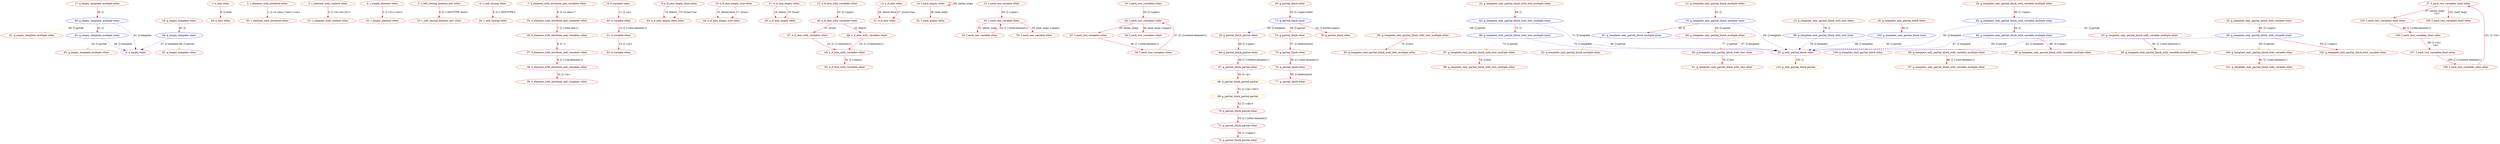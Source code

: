 digraph {
    0 [ label = "0: a_empty other" color = red]
    1 [ label = "1: b_text other" color = red]
    2 [ label = "2: c_element_with_attribute other" color = red]
    3 [ label = "3: c_element_with_content other" color = red]
    4 [ label = "4: c_empty_element other" color = red]
    5 [ label = "5: c_self_closing_boolean_attr other" color = red]
    6 [ label = "6: c_self_closing other" color = red]
    7 [ label = "7: d_element_with_attribute_and_variables other" color = red]
    8 [ label = "8: d_variable other" color = red]
    9 [ label = "9: e_if_else_empty_false other" color = red]
    10 [ label = "10: e_if_else_empty_true other" color = red]
    11 [ label = "11: e_if_else_empty other" color = red]
    12 [ label = "12: e_if_else_with_variables other" color = red]
    13 [ label = "13: e_if_else other" color = red]
    14 [ label = "14: f_each_empty other" color = red]
    15 [ label = "15: f_each_one_variable other" color = red]
    16 [ label = "16: f_each_two_variables other" color = red]
    17 [ label = "17: g_empty_template_multiple other" color = red]
    18 [ label = "18: g_empty_template other" color = red]
    19 [ label = "19: g_partial_block_partial other" color = red]
    20 [ label = "20: g_partial_block other" color = red]
    21 [ label = "21: g_template_only_partial_block_multiple other" color = red]
    22 [ label = "22: g_template_only_partial_block_with_text_multiple other" color = red]
    23 [ label = "23: g_template_only_partial_block_with_text other" color = red]
    24 [ label = "24: g_template_only_partial_block_with_variable_multiple other" color = red]
    25 [ label = "25: g_template_only_partial_block_with_variable other" color = red]
    26 [ label = "26: g_template_only_partial_block other" color = red]
    27 [ label = "27: f_each_two_variables_html other" color = red]
    28 [ label = "28: g_only_partial_block other" color = red]
    29 [ label = "29: b_text other" color = red]
    30 [ label = "30: c_element_with_attribute other" color = red]
    31 [ label = "31: c_element_with_content other" color = red]
    32 [ label = "32: c_empty_element other" color = red]
    33 [ label = "33: c_self_closing_boolean_attr other" color = red]
    34 [ label = "34: c_self_closing other" color = red]
    35 [ label = "35: d_element_with_attribute_and_variables other" color = red]
    36 [ label = "36: d_element_with_attribute_and_variables other" color = red]
    37 [ label = "37: d_element_with_attribute_and_variables other" color = red]
    38 [ label = "38: d_element_with_attribute_and_variables other" color = red]
    39 [ label = "39: d_element_with_attribute_and_variables other" color = red]
    40 [ label = "40: d_variable other" color = red]
    41 [ label = "41: d_variable other" color = red]
    42 [ label = "42: d_variable other" color = red]
    43 [ label = "43: e_if_else_empty_false other" color = red]
    44 [ label = "44: e_if_else_empty_true other" color = red]
    45 [ label = "45: e_if_else_empty other" color = red]
    46 [ label = "46: e_if_else_with_variables other" color = red]
    47 [ label = "47: e_if_else_with_variables other" color = red]
    48 [ label = "48: e_if_else_with_variables other" color = red]
    49 [ label = "49: e_if_else_with_variables other" color = red]
    50 [ label = "50: e_if_else_with_variables other" color = red]
    51 [ label = "51: e_if_else other" color = red]
    52 [ label = "52: f_each_empty other" color = red]
    53 [ label = "53: f_each_one_variable other" color = red]
    54 [ label = "54: f_each_one_variable other" color = red]
    55 [ label = "55: f_each_one_variable other" color = red]
    56 [ label = "56: f_each_two_variables other" color = red]
    57 [ label = "57: f_each_two_variables other" color = red]
    58 [ label = "58: f_each_two_variables other" color = red]
    59 [ label = "59: f_each_two_variables other" color = red]
    60 [ label = "60: g_empty_template_multiple inner" color = blue]
    61 [ label = "61: g_empty_template_multiple other" color = red]
    62 [ label = "62: g_empty_template_multiple inner" color = blue]
    63 [ label = "63: g_empty_template_multiple other" color = red]
    64 [ label = "64: g_empty_template inner" color = blue]
    65 [ label = "65: g_empty_template other" color = red]
    66 [ label = "66: g_partial_block_partial other" color = red]
    67 [ label = "67: g_partial_block_partial other" color = red]
    68 [ label = "68: g_partial_block_partial partial" color = orange]
    69 [ label = "69: g_partial_block_partial partial" color = orange]
    70 [ label = "70: g_partial_block_partial other" color = red]
    71 [ label = "71: g_partial_block_partial other" color = red]
    72 [ label = "72: g_partial_block_partial other" color = red]
    73 [ label = "73: g_partial_block inner" color = blue]
    74 [ label = "74: g_partial_block other" color = red]
    75 [ label = "75: g_partial_block other" color = red]
    76 [ label = "76: g_partial_block other" color = red]
    77 [ label = "77: g_partial_block other" color = red]
    78 [ label = "78: g_partial_block other" color = red]
    79 [ label = "79: g_template_only_partial_block_multiple inner" color = blue]
    80 [ label = "80: g_template_only_partial_block_multiple other" color = red]
    81 [ label = "81: g_template_only_partial_block_multiple inner" color = blue]
    82 [ label = "82: g_template_only_partial_block_multiple other" color = red]
    83 [ label = "83: g_template_only_partial_block_with_text_multiple inner" color = blue]
    84 [ label = "84: g_template_only_partial_block_with_text_multiple other" color = red]
    85 [ label = "85: g_template_only_partial_block_with_text_multiple other" color = red]
    86 [ label = "86: g_template_only_partial_block_with_text_multiple inner" color = blue]
    87 [ label = "87: g_template_only_partial_block_with_text_multiple other" color = red]
    88 [ label = "88: g_template_only_partial_block_with_text_multiple other" color = red]
    89 [ label = "89: g_template_only_partial_block_with_text inner" color = blue]
    90 [ label = "90: g_template_only_partial_block_with_text other" color = red]
    91 [ label = "91: g_template_only_partial_block_with_text other" color = red]
    92 [ label = "92: g_template_only_partial_block_with_variable_multiple inner" color = blue]
    93 [ label = "93: g_template_only_partial_block_with_variable_multiple other" color = red]
    94 [ label = "94: g_template_only_partial_block_with_variable_multiple other" color = red]
    95 [ label = "95: g_template_only_partial_block_with_variable_multiple inner" color = blue]
    96 [ label = "96: g_template_only_partial_block_with_variable_multiple other" color = red]
    97 [ label = "97: g_template_only_partial_block_with_variable_multiple other" color = red]
    98 [ label = "98: g_template_only_partial_block_with_variable_multiple other" color = red]
    99 [ label = "99: g_template_only_partial_block_with_variable inner" color = blue]
    100 [ label = "100: g_template_only_partial_block_with_variable other" color = red]
    101 [ label = "101: g_template_only_partial_block_with_variable other" color = red]
    102 [ label = "102: g_template_only_partial_block_with_variable other" color = red]
    103 [ label = "103: g_template_only_partial_block inner" color = blue]
    104 [ label = "104: g_template_only_partial_block other" color = red]
    105 [ label = "105: f_each_two_variables_html other" color = red]
    106 [ label = "106: f_each_two_variables_html other" color = red]
    107 [ label = "107: f_each_two_variables_html other" color = red]
    108 [ label = "108: f_each_two_variables_html other" color = red]
    109 [ label = "109: f_each_two_variables_html other" color = red]
    110 [ label = "110: g_only_partial_block partial" color = orange]
    1 -> 29 [ label = "0: [] hello" color = red]
    2 -> 30 [ label = "1: [] <a class=\"test\"></a>" color = red]
    3 -> 31 [ label = "2: [] <h1>hi</h1>" color = red]
    4 -> 32 [ label = "3: [] <h1></h1>" color = red]
    5 -> 33 [ label = "4: [] <!DOCTYPE html>" color = red]
    6 -> 34 [ label = "5: [] <!DOCTYPE>" color = red]
    7 -> 35 [ label = "6: [] <a class=\"" color = red]
    35 -> 36 [ label = "7: [] {{test:attr}}" color = red]
    36 -> 37 [ label = "8: [] \">" color = red]
    37 -> 38 [ label = "9: [] {{var:element}}" color = red]
    38 -> 39 [ label = "10: [] </a>" color = red]
    8 -> 40 [ label = "11: [] <p>" color = red]
    40 -> 41 [ label = "12: [] {{test:element}}" color = red]
    41 -> 42 [ label = "13: [] </p>" color = red]
    9 -> 43 [ label = "14: [false] " color = red]
    9 -> 43 [ label = "15: [true] true" color = red]
    10 -> 44 [ label = "16: [false] false" color = red]
    10 -> 44 [ label = "17: [true] " color = red]
    11 -> 45 [ label = "18: [false] " color = red]
    11 -> 45 [ label = "19: [true] " color = red]
    12 -> 46 [ label = "20: [] <span>" color = red]
    46 -> 47 [ label = "21: [true] " color = red]
    46 -> 48 [ label = "22: [false] " color = red]
    47 -> 49 [ label = "23: [] {{t:element}}" color = red]
    48 -> 49 [ label = "24: [] {{f:element}}" color = red]
    49 -> 50 [ label = "25: [] </span>" color = red]
    13 -> 51 [ label = "26: [false] false" color = red]
    13 -> 51 [ label = "27: [true] true" color = red]
    14 -> 14 [ label = "28: [enter_loop] " color = red]
    14 -> 52 [ label = "29: [end_loop] " color = red]
    15 -> 53 [ label = "30: [] <span>" color = red]
    53 -> 54 [ label = "31: [enter_loop] " color = red]
    54 -> 53 [ label = "32: [] {{title:element}}" color = red]
    53 -> 55 [ label = "33: [end_loop] </span>" color = red]
    16 -> 56 [ label = "34: [] <span>" color = red]
    56 -> 57 [ label = "35: [enter_loop] " color = red]
    57 -> 58 [ label = "36: [] {{title:element}}" color = red]
    58 -> 56 [ label = "37: [] {{content:element}}" color = red]
    56 -> 59 [ label = "38: [end_loop] </span>" color = red]
    17 -> 60 [ label = "39: [] " color = red]
    60 -> 61 [ label = "40: [] partial" style = dashed color = orange]
    60 -> 0 [ label = "41: [] template" style = dashed color = blue]
    60 -> 62 [ label = "42: [] " color = red]
    62 -> 63 [ label = "43: [] partial" style = dashed color = orange]
    62 -> 0 [ label = "44: [] template" style = dashed color = blue]
    18 -> 64 [ label = "45: [] " color = red]
    64 -> 65 [ label = "46: [] partial" style = dashed color = orange]
    64 -> 0 [ label = "47: [] template" style = dashed color = blue]
    19 -> 66 [ label = "48: [] <span>" color = red]
    66 -> 67 [ label = "49: [] {{before:element}}" color = red]
    67 -> 68 [ label = "50: [] <p>" color = red]
    68 -> 69 [ label = "51: [] </p><div>" color = red]
    69 -> 70 [ label = "52: [] </div>" color = red]
    70 -> 71 [ label = "53: [] {{after:element}}" color = red]
    71 -> 72 [ label = "54: [] </span>" color = red]
    20 -> 73 [ label = "55: [] <span>hello" color = red]
    73 -> 74 [ label = "56: [] partial" style = dashed color = orange]
    74 -> 75 [ label = "57: [] childrenstart" color = red]
    75 -> 76 [ label = "58: [] {{test:element}}" color = red]
    76 -> 77 [ label = "59: [] childrenend" color = red]
    73 -> 19 [ label = "60: [] template" style = dashed color = blue]
    73 -> 78 [ label = "61: [] world</span>" color = red]
    21 -> 79 [ label = "62: [] " color = red]
    79 -> 80 [ label = "63: [] partial" style = dashed color = orange]
    79 -> 28 [ label = "64: [] template" style = dashed color = blue]
    79 -> 81 [ label = "65: [] " color = red]
    81 -> 82 [ label = "66: [] partial" style = dashed color = orange]
    81 -> 28 [ label = "67: [] template" style = dashed color = blue]
    22 -> 83 [ label = "68: [] " color = red]
    83 -> 84 [ label = "69: [] partial" style = dashed color = orange]
    84 -> 85 [ label = "70: [] test" color = red]
    83 -> 28 [ label = "71: [] template" style = dashed color = blue]
    83 -> 86 [ label = "72: [] " color = red]
    86 -> 87 [ label = "73: [] partial" style = dashed color = orange]
    87 -> 88 [ label = "74: [] test" color = red]
    86 -> 28 [ label = "75: [] template" style = dashed color = blue]
    23 -> 89 [ label = "76: [] " color = red]
    89 -> 90 [ label = "77: [] partial" style = dashed color = orange]
    90 -> 91 [ label = "78: [] test" color = red]
    89 -> 28 [ label = "79: [] template" style = dashed color = blue]
    24 -> 92 [ label = "80: [] <span>" color = red]
    92 -> 93 [ label = "81: [] partial" style = dashed color = orange]
    93 -> 94 [ label = "82: [] {{test:element}}" color = red]
    92 -> 28 [ label = "83: [] template" style = dashed color = blue]
    92 -> 95 [ label = "84: [] " color = red]
    95 -> 96 [ label = "85: [] partial" style = dashed color = orange]
    96 -> 97 [ label = "86: [] {{test:element}}" color = red]
    95 -> 28 [ label = "87: [] template" style = dashed color = blue]
    95 -> 98 [ label = "88: [] </span>" color = red]
    25 -> 99 [ label = "89: [] <span>" color = red]
    99 -> 100 [ label = "90: [] partial" style = dashed color = orange]
    100 -> 101 [ label = "91: [] {{test:element}}" color = red]
    99 -> 28 [ label = "92: [] template" style = dashed color = blue]
    99 -> 102 [ label = "93: [] </span>" color = red]
    26 -> 103 [ label = "94: [] " color = red]
    103 -> 104 [ label = "95: [] partial" style = dashed color = orange]
    103 -> 28 [ label = "96: [] template" style = dashed color = blue]
    27 -> 105 [ label = "97: [enter_loop] 
    <li>" color = red]
    105 -> 106 [ label = "98: [] {{title:element}}" color = red]
    106 -> 107 [ label = "99: [] </li>
    <li>" color = red]
    107 -> 108 [ label = "100: [] {{content:element}}" color = red]
    108 -> 27 [ label = "101: [] </li>
" color = red]
    27 -> 109 [ label = "102: [end_loop] " color = red]
    28 -> 110 [ label = "103: [] " color = red]
}
